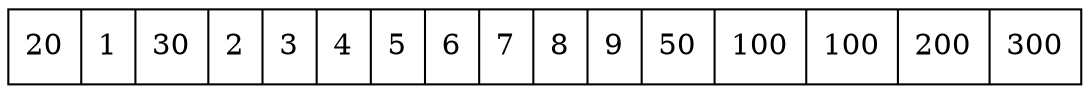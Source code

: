 digraph G{ node [shape = record ];
 rankdir=LR;X[label="{ 20|1|30|2|3|4|5|6|7|8|9|50|100|100|200|300}"]}
